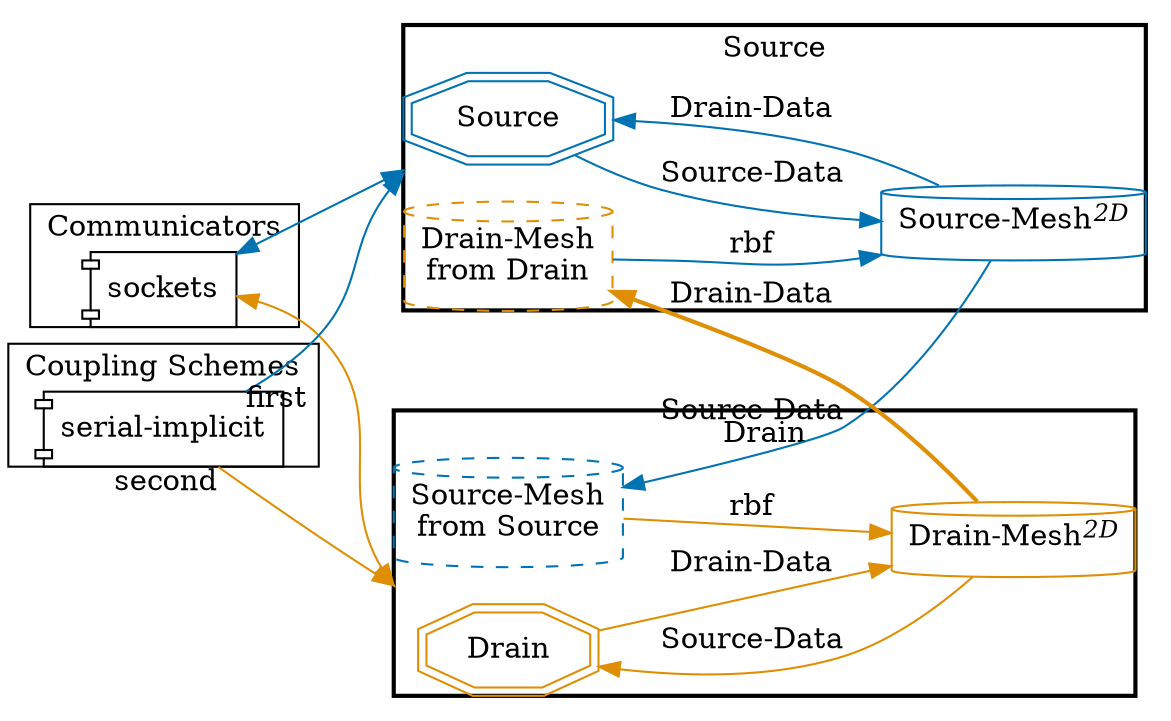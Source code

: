 digraph G {
compound=True;
layout=dot;
margin=0;
overlap=scale;
rankdir=LR;
splines=true;
subgraph cluster_m2n {
label="Communicators";
"m2n-Source-Drain" [label="sockets", shape=component];
}

subgraph cluster_cpl {
label="Coupling Schemes";
"cpl-Source-Drain" [label="serial-implicit", shape=component];
}

subgraph cluster_Source {
label="Source";
style=bold;
"Source" [color="#0173B2", shape=doubleoctagon];
"Source-Source-Mesh" [color="#0173B2", label=<Source-Mesh<SUP><I>2D</I></SUP>>, shape=cylinder];
"Source-Drain-Mesh" [color="#DE8F05", label="Drain-Mesh
from Drain", shape=cylinder, style=dashed];
"Source-Source-Mesh" -> "Source"  [color="#0173B2", label="Drain-Data", tooltip=scalar];
"Source" -> "Source-Source-Mesh"  [color="#0173B2", label="Source-Data", tooltip=scalar];
"Source-Drain-Mesh" -> "Source-Source-Mesh"  [color="#0173B2", label="rbf"];
}

subgraph cluster_Drain {
label="Drain";
style=bold;
"Drain" [color="#DE8F05", shape=doubleoctagon];
"Drain-Drain-Mesh" [color="#DE8F05", label=<Drain-Mesh<SUP><I>2D</I></SUP>>, shape=cylinder];
"Drain-Source-Mesh" [color="#0173B2", label="Source-Mesh
from Source", shape=cylinder, style=dashed];
"Drain-Drain-Mesh" -> "Drain"  [color="#DE8F05", label="Source-Data", tooltip=scalar];
"Drain" -> "Drain-Drain-Mesh"  [color="#DE8F05", label="Drain-Data", tooltip=scalar];
"Drain-Source-Mesh" -> "Drain-Drain-Mesh"  [color="#DE8F05", label="rbf"];
}

"m2n-Source-Drain" -> "Source"  [color="#0173B2", dir=both, lhead=cluster_Source];
"m2n-Source-Drain" -> "Drain"  [color="#DE8F05", dir=both, lhead=cluster_Drain];
"cpl-Source-Drain" -> "Source"  [color="#0173B2", lhead=cluster_Source, taillabel="first"];
"cpl-Source-Drain" -> "Drain"  [color="#DE8F05", lhead=cluster_Drain, taillabel="second"];
"Source-Source-Mesh" -> "Drain-Source-Mesh"  [color="#0173B2", label="Source-Data", style="", tooltip=scalar];
"Drain-Drain-Mesh" -> "Source-Drain-Mesh"  [color="#DE8F05", label="Drain-Data", style=bold, tooltip="scalar initialized"];
}
